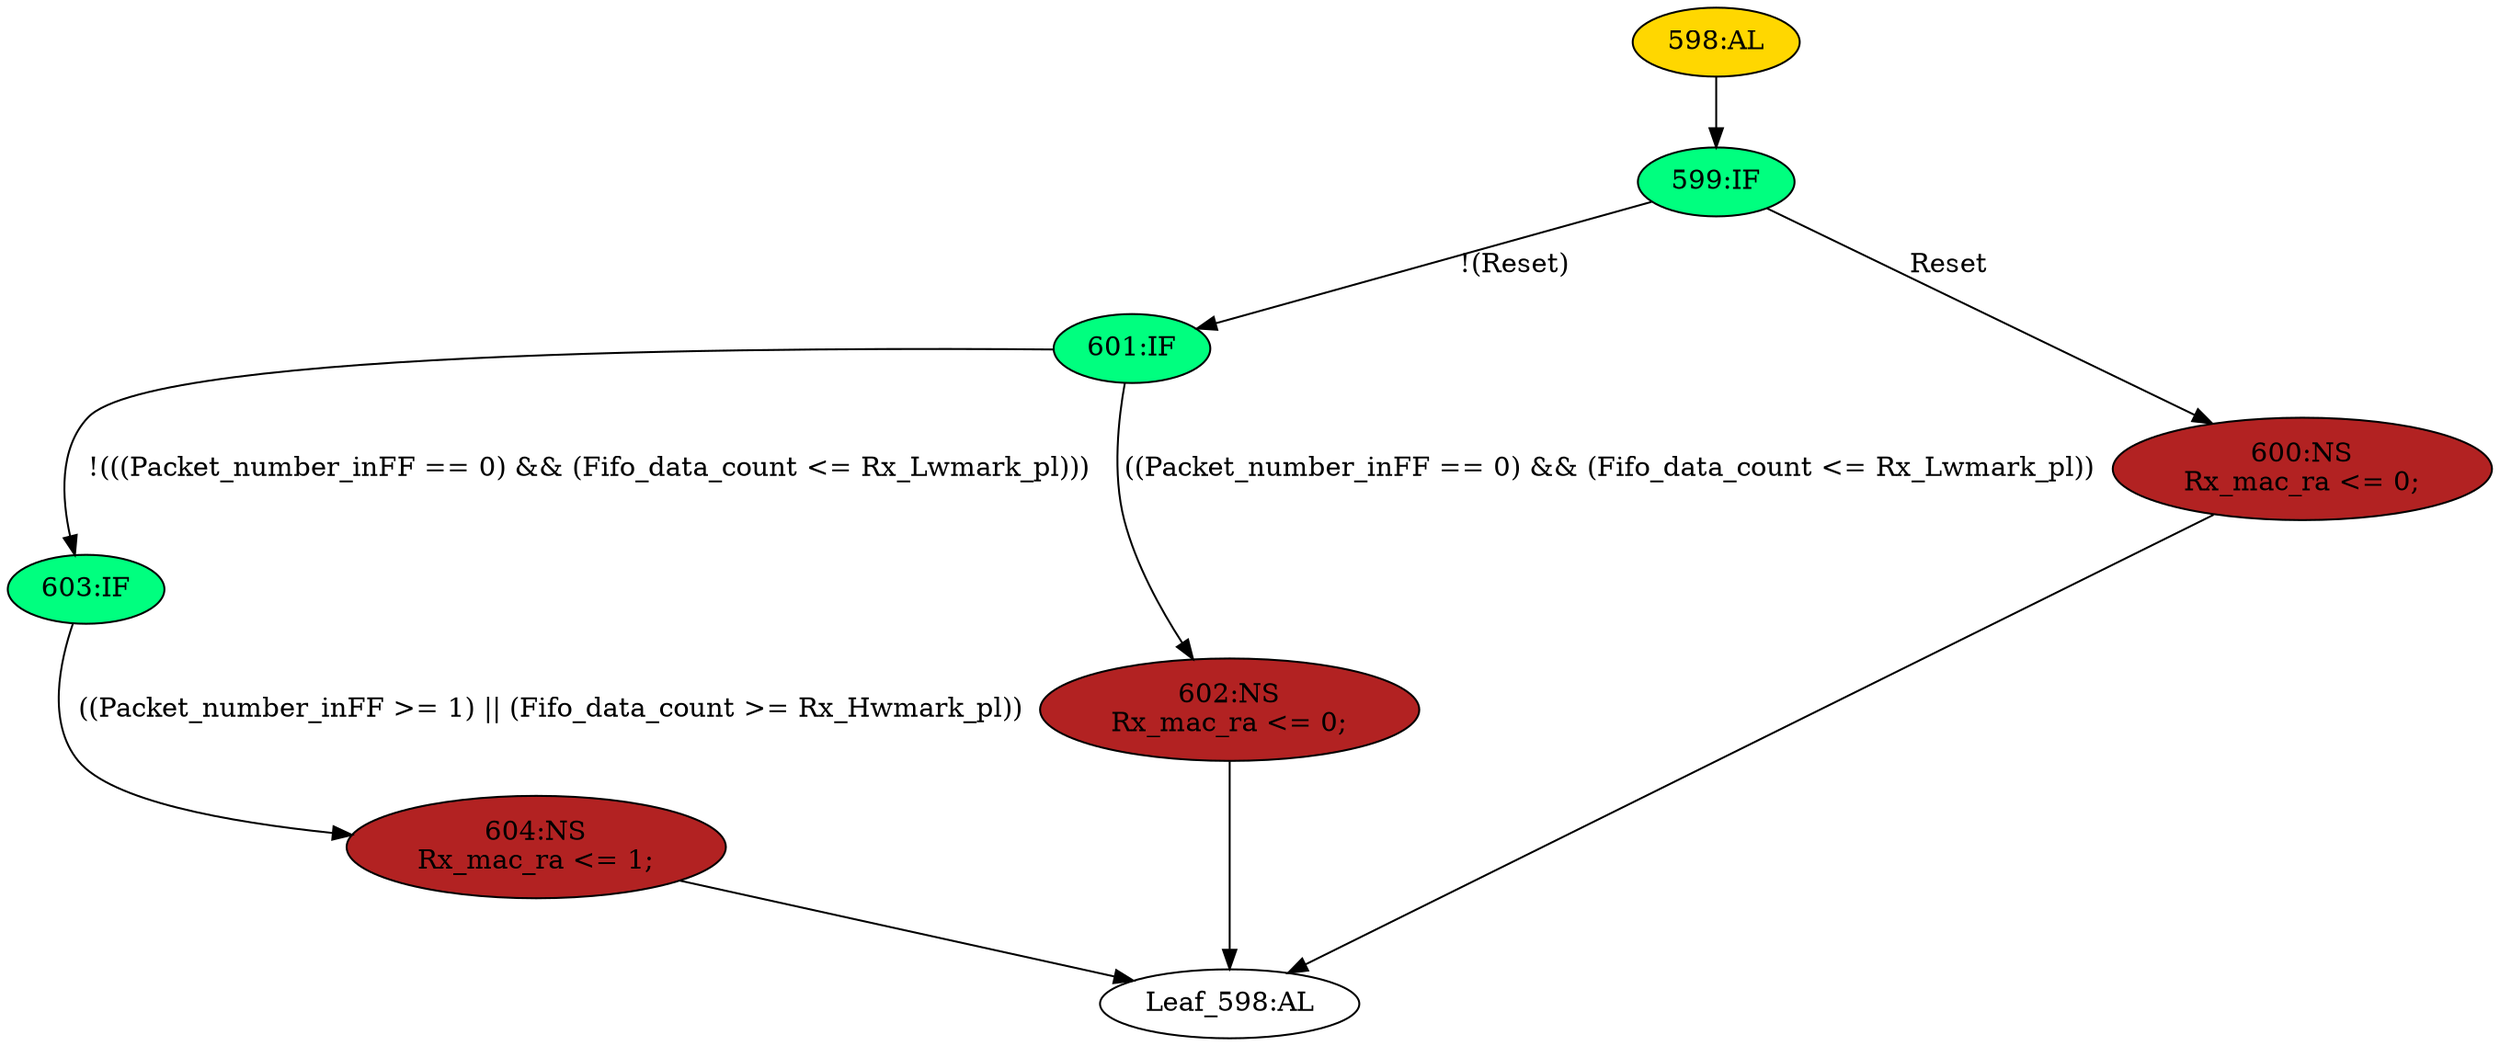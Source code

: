 strict digraph "" {
	node [label="\N"];
	"603:IF"	 [ast="<pyverilog.vparser.ast.IfStatement object at 0x7fbd1c2d2550>",
		fillcolor=springgreen,
		label="603:IF",
		statements="[]",
		style=filled,
		typ=IfStatement];
	"604:NS"	 [ast="<pyverilog.vparser.ast.NonblockingSubstitution object at 0x7fbd1c2d2590>",
		fillcolor=firebrick,
		label="604:NS
Rx_mac_ra <= 1;",
		statements="[<pyverilog.vparser.ast.NonblockingSubstitution object at 0x7fbd1c2d2590>]",
		style=filled,
		typ=NonblockingSubstitution];
	"603:IF" -> "604:NS"	 [cond="['Packet_number_inFF', 'Fifo_data_count', 'Rx_Hwmark_pl']",
		label="((Packet_number_inFF >= 1) || (Fifo_data_count >= Rx_Hwmark_pl))",
		lineno=603];
	"Leaf_598:AL"	 [def_var="['Rx_mac_ra']",
		label="Leaf_598:AL"];
	"599:IF"	 [ast="<pyverilog.vparser.ast.IfStatement object at 0x7fbd1c2d2950>",
		fillcolor=springgreen,
		label="599:IF",
		statements="[]",
		style=filled,
		typ=IfStatement];
	"601:IF"	 [ast="<pyverilog.vparser.ast.IfStatement object at 0x7fbd1c2d2990>",
		fillcolor=springgreen,
		label="601:IF",
		statements="[]",
		style=filled,
		typ=IfStatement];
	"599:IF" -> "601:IF"	 [cond="['Reset']",
		label="!(Reset)",
		lineno=599];
	"600:NS"	 [ast="<pyverilog.vparser.ast.NonblockingSubstitution object at 0x7fbd1c2d2d90>",
		fillcolor=firebrick,
		label="600:NS
Rx_mac_ra <= 0;",
		statements="[<pyverilog.vparser.ast.NonblockingSubstitution object at 0x7fbd1c2d2d90>]",
		style=filled,
		typ=NonblockingSubstitution];
	"599:IF" -> "600:NS"	 [cond="['Reset']",
		label=Reset,
		lineno=599];
	"601:IF" -> "603:IF"	 [cond="['Packet_number_inFF', 'Fifo_data_count', 'Rx_Lwmark_pl']",
		label="!(((Packet_number_inFF == 0) && (Fifo_data_count <= Rx_Lwmark_pl)))",
		lineno=601];
	"602:NS"	 [ast="<pyverilog.vparser.ast.NonblockingSubstitution object at 0x7fbd1c2d29d0>",
		fillcolor=firebrick,
		label="602:NS
Rx_mac_ra <= 0;",
		statements="[<pyverilog.vparser.ast.NonblockingSubstitution object at 0x7fbd1c2d29d0>]",
		style=filled,
		typ=NonblockingSubstitution];
	"601:IF" -> "602:NS"	 [cond="['Packet_number_inFF', 'Fifo_data_count', 'Rx_Lwmark_pl']",
		label="((Packet_number_inFF == 0) && (Fifo_data_count <= Rx_Lwmark_pl))",
		lineno=601];
	"598:AL"	 [ast="<pyverilog.vparser.ast.Always object at 0x7fbd1c2d2f10>",
		clk_sens=False,
		fillcolor=gold,
		label="598:AL",
		sens="['Clk_SYS', 'Reset']",
		statements="[]",
		style=filled,
		typ=Always,
		use_var="['Reset', 'Rx_Hwmark_pl', 'Packet_number_inFF', 'Rx_Lwmark_pl', 'Fifo_data_count']"];
	"598:AL" -> "599:IF"	 [cond="[]",
		lineno=None];
	"602:NS" -> "Leaf_598:AL"	 [cond="[]",
		lineno=None];
	"600:NS" -> "Leaf_598:AL"	 [cond="[]",
		lineno=None];
	"604:NS" -> "Leaf_598:AL"	 [cond="[]",
		lineno=None];
}
